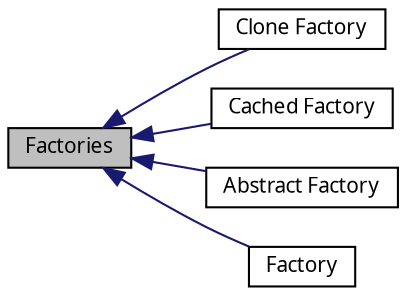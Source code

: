 digraph structs
{
  bgcolor="transparent";
  edge [fontname="FreeSans.ttf",fontsize=8,labelfontname="FreeSans.ttf",labelfontsize=8];
  node [fontname="FreeSans.ttf",fontsize=10,shape=record];
rankdir=LR;
  Node4 [label="Clone Factory",height=0.2,width=0.4,color="black",URL="$a00623.html"];
  Node2 [label="Cached Factory",height=0.2,width=0.4,color="black",URL="$a00616.html"];
  Node0 [label="Factories",height=0.2,width=0.4,color="black", fillcolor="grey75", style="filled" fontcolor="black"];
  Node1 [label="Abstract Factory",height=0.2,width=0.4,color="black",URL="$a00615.html"];
  Node3 [label="Factory",height=0.2,width=0.4,color="black",URL="$a00621.html"];
  Node0->Node1 [shape=plaintext, color="midnightblue", dir="back", style="solid"];
  Node0->Node2 [shape=plaintext, color="midnightblue", dir="back", style="solid"];
  Node0->Node3 [shape=plaintext, color="midnightblue", dir="back", style="solid"];
  Node0->Node4 [shape=plaintext, color="midnightblue", dir="back", style="solid"];
}
